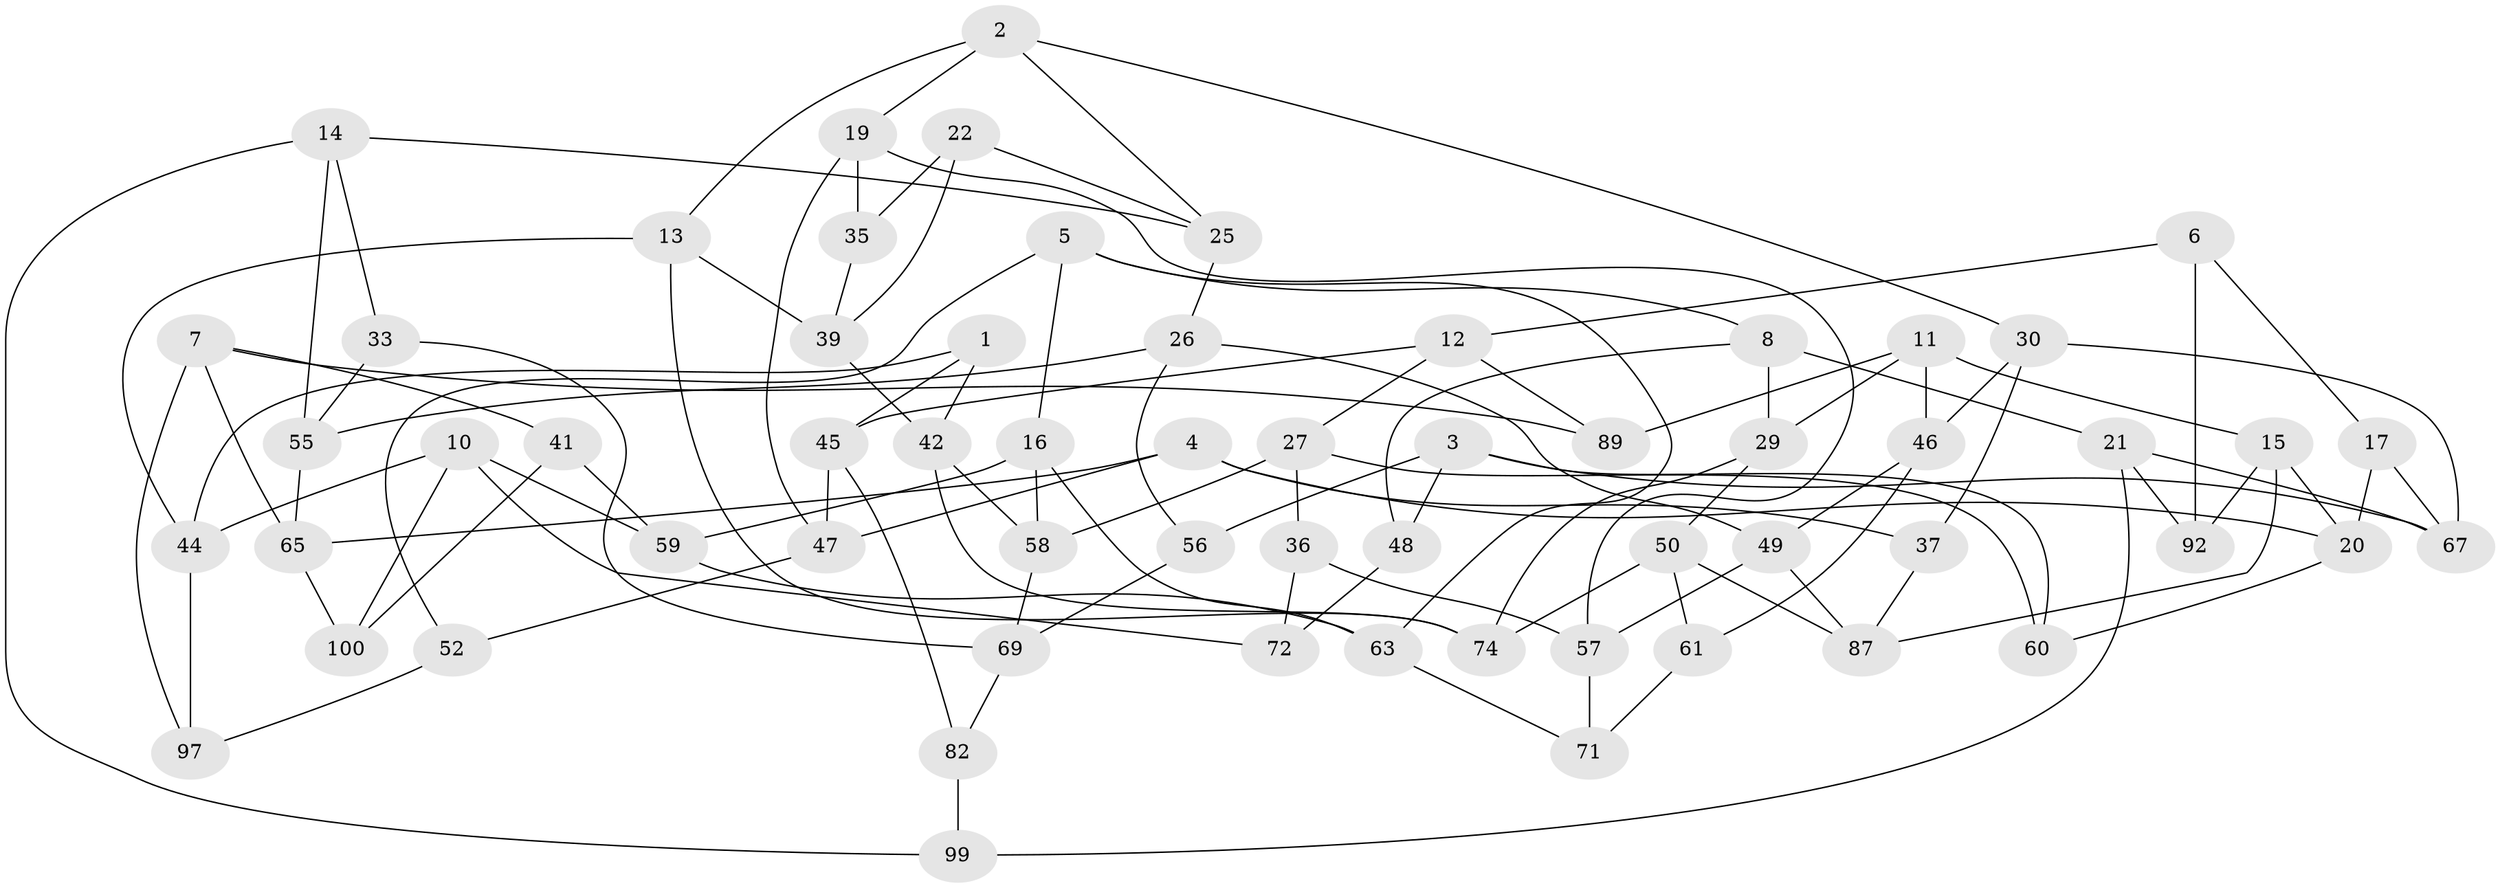 // original degree distribution, {3: 1.0}
// Generated by graph-tools (version 1.1) at 2025/39/02/21/25 10:39:00]
// undirected, 61 vertices, 111 edges
graph export_dot {
graph [start="1"]
  node [color=gray90,style=filled];
  1;
  2 [super="+75"];
  3 [super="+32"];
  4 [super="+73"];
  5 [super="+34"];
  6;
  7 [super="+38"];
  8 [super="+9"];
  10 [super="+95"];
  11 [super="+31"];
  12 [super="+98"];
  13 [super="+18"];
  14 [super="+66"];
  15 [super="+23"];
  16 [super="+91"];
  17;
  19 [super="+24"];
  20 [super="+43"];
  21 [super="+80"];
  22;
  25 [super="+28"];
  26 [super="+54"];
  27 [super="+68"];
  29 [super="+79"];
  30 [super="+84"];
  33;
  35;
  36;
  37;
  39 [super="+40"];
  41;
  42 [super="+51"];
  44 [super="+88"];
  45 [super="+85"];
  46 [super="+70"];
  47 [super="+64"];
  48;
  49 [super="+53"];
  50 [super="+62"];
  52;
  55 [super="+77"];
  56;
  57 [super="+90"];
  58 [super="+83"];
  59 [super="+78"];
  60;
  61;
  63 [super="+81"];
  65 [super="+76"];
  67 [super="+93"];
  69 [super="+94"];
  71;
  72;
  74 [super="+86"];
  82;
  87 [super="+96"];
  89;
  92;
  97;
  99;
  100;
  1 -- 45;
  1 -- 44;
  1 -- 42;
  2 -- 25;
  2 -- 19;
  2 -- 13;
  2 -- 30;
  3 -- 60;
  3 -- 48;
  3 -- 56;
  3 -- 67;
  4 -- 37;
  4 -- 47;
  4 -- 65;
  4 -- 20;
  5 -- 52;
  5 -- 8;
  5 -- 16;
  5 -- 63;
  6 -- 17;
  6 -- 92;
  6 -- 12;
  7 -- 97;
  7 -- 41;
  7 -- 89;
  7 -- 65;
  8 -- 48;
  8 -- 21;
  8 -- 29;
  10 -- 72;
  10 -- 44;
  10 -- 59;
  10 -- 100;
  11 -- 46;
  11 -- 89;
  11 -- 29;
  11 -- 15;
  12 -- 89;
  12 -- 45;
  12 -- 27;
  13 -- 44;
  13 -- 39;
  13 -- 74;
  14 -- 55;
  14 -- 33;
  14 -- 99;
  14 -- 25;
  15 -- 92;
  15 -- 87;
  15 -- 20;
  16 -- 59;
  16 -- 63;
  16 -- 58;
  17 -- 20;
  17 -- 67;
  19 -- 35;
  19 -- 57;
  19 -- 47;
  20 -- 60;
  21 -- 99;
  21 -- 67;
  21 -- 92;
  22 -- 35;
  22 -- 39;
  22 -- 25;
  25 -- 26;
  26 -- 49;
  26 -- 55;
  26 -- 56;
  27 -- 36;
  27 -- 58;
  27 -- 60;
  29 -- 50;
  29 -- 74;
  30 -- 37;
  30 -- 67;
  30 -- 46;
  33 -- 69;
  33 -- 55;
  35 -- 39;
  36 -- 72;
  36 -- 57;
  37 -- 87;
  39 -- 42;
  41 -- 100;
  41 -- 59;
  42 -- 58;
  42 -- 74;
  44 -- 97;
  45 -- 82;
  45 -- 47;
  46 -- 61;
  46 -- 49;
  47 -- 52;
  48 -- 72;
  49 -- 87;
  49 -- 57;
  50 -- 61;
  50 -- 74;
  50 -- 87;
  52 -- 97;
  55 -- 65;
  56 -- 69;
  57 -- 71;
  58 -- 69;
  59 -- 63;
  61 -- 71;
  63 -- 71;
  65 -- 100;
  69 -- 82;
  82 -- 99;
}
